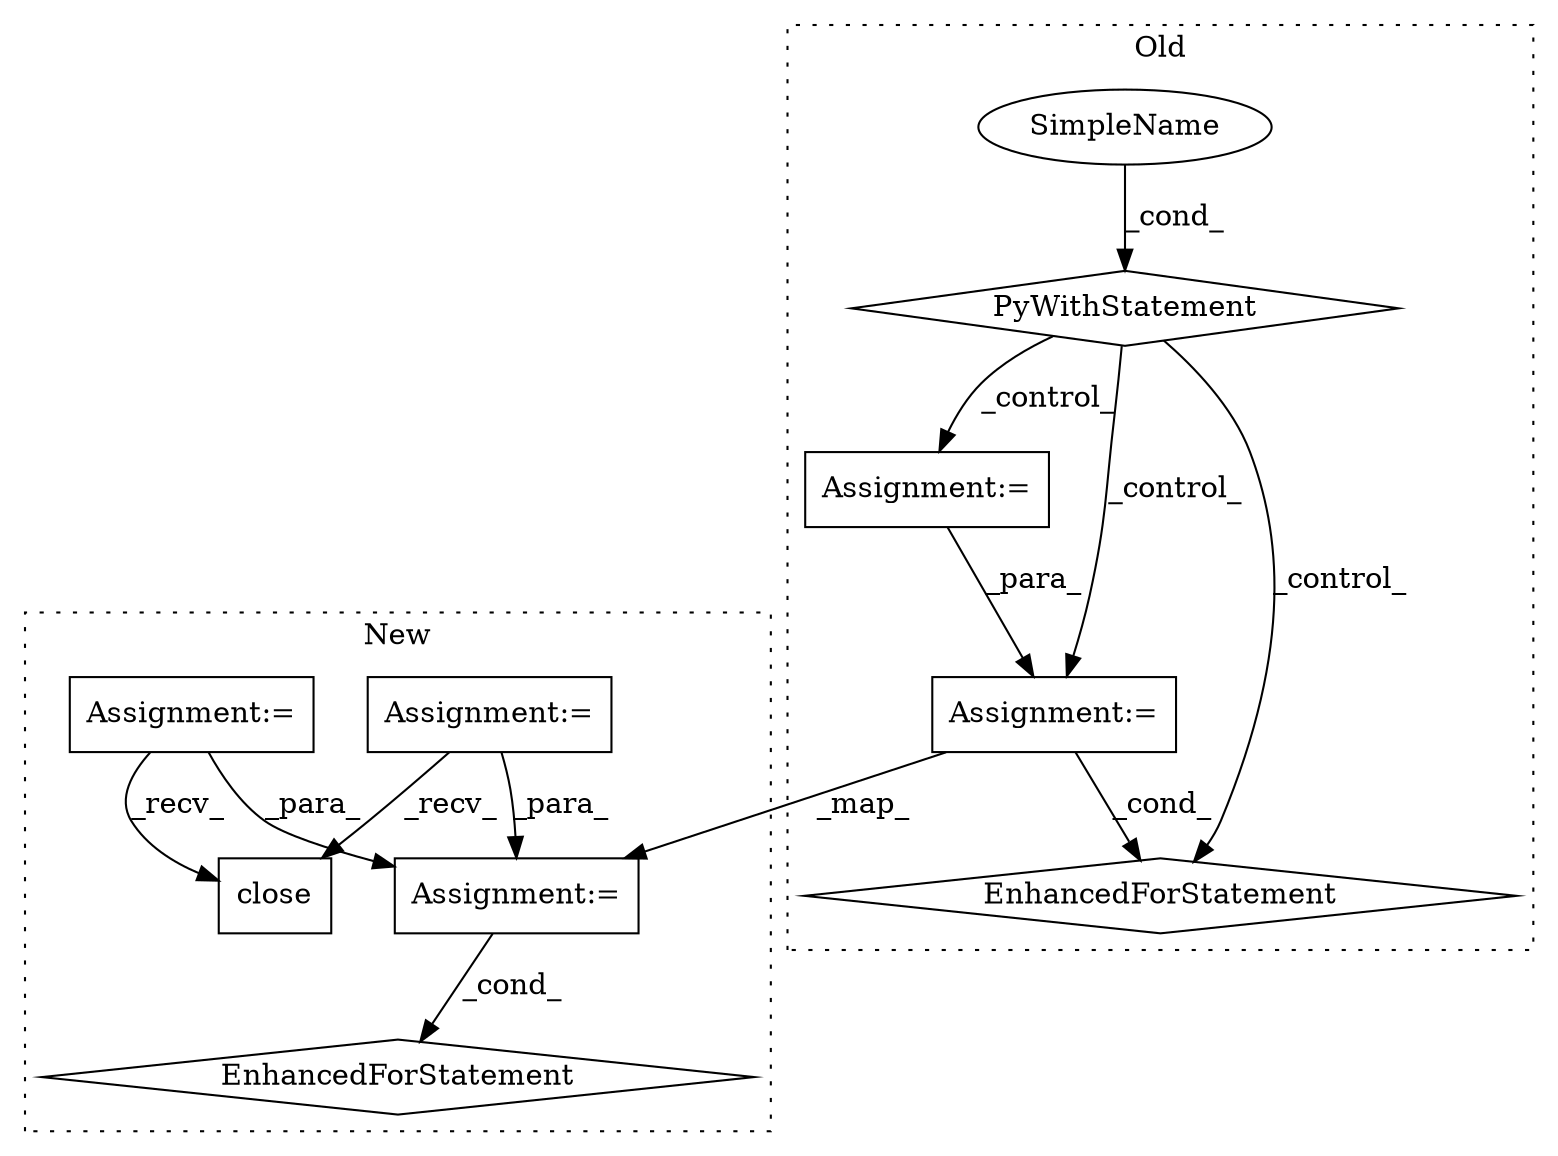 digraph G {
subgraph cluster0 {
1 [label="PyWithStatement" a="104" s="695,722" l="10,2" shape="diamond"];
4 [label="Assignment:=" a="7" s="739" l="1" shape="box"];
5 [label="SimpleName" a="42" s="" l="" shape="ellipse"];
7 [label="EnhancedForStatement" a="70" s="748,819" l="57,2" shape="diamond"];
10 [label="Assignment:=" a="7" s="748,819" l="57,2" shape="box"];
label = "Old";
style="dotted";
}
subgraph cluster1 {
2 [label="close" a="32" s="1122" l="7" shape="box"];
3 [label="Assignment:=" a="7" s="491" l="5" shape="box"];
6 [label="Assignment:=" a="7" s="471" l="10" shape="box"];
8 [label="EnhancedForStatement" a="70" s="804,875" l="53,2" shape="diamond"];
9 [label="Assignment:=" a="7" s="804,875" l="53,2" shape="box"];
label = "New";
style="dotted";
}
1 -> 7 [label="_control_"];
1 -> 10 [label="_control_"];
1 -> 4 [label="_control_"];
3 -> 2 [label="_recv_"];
3 -> 9 [label="_para_"];
4 -> 10 [label="_para_"];
5 -> 1 [label="_cond_"];
6 -> 2 [label="_recv_"];
6 -> 9 [label="_para_"];
9 -> 8 [label="_cond_"];
10 -> 9 [label="_map_"];
10 -> 7 [label="_cond_"];
}